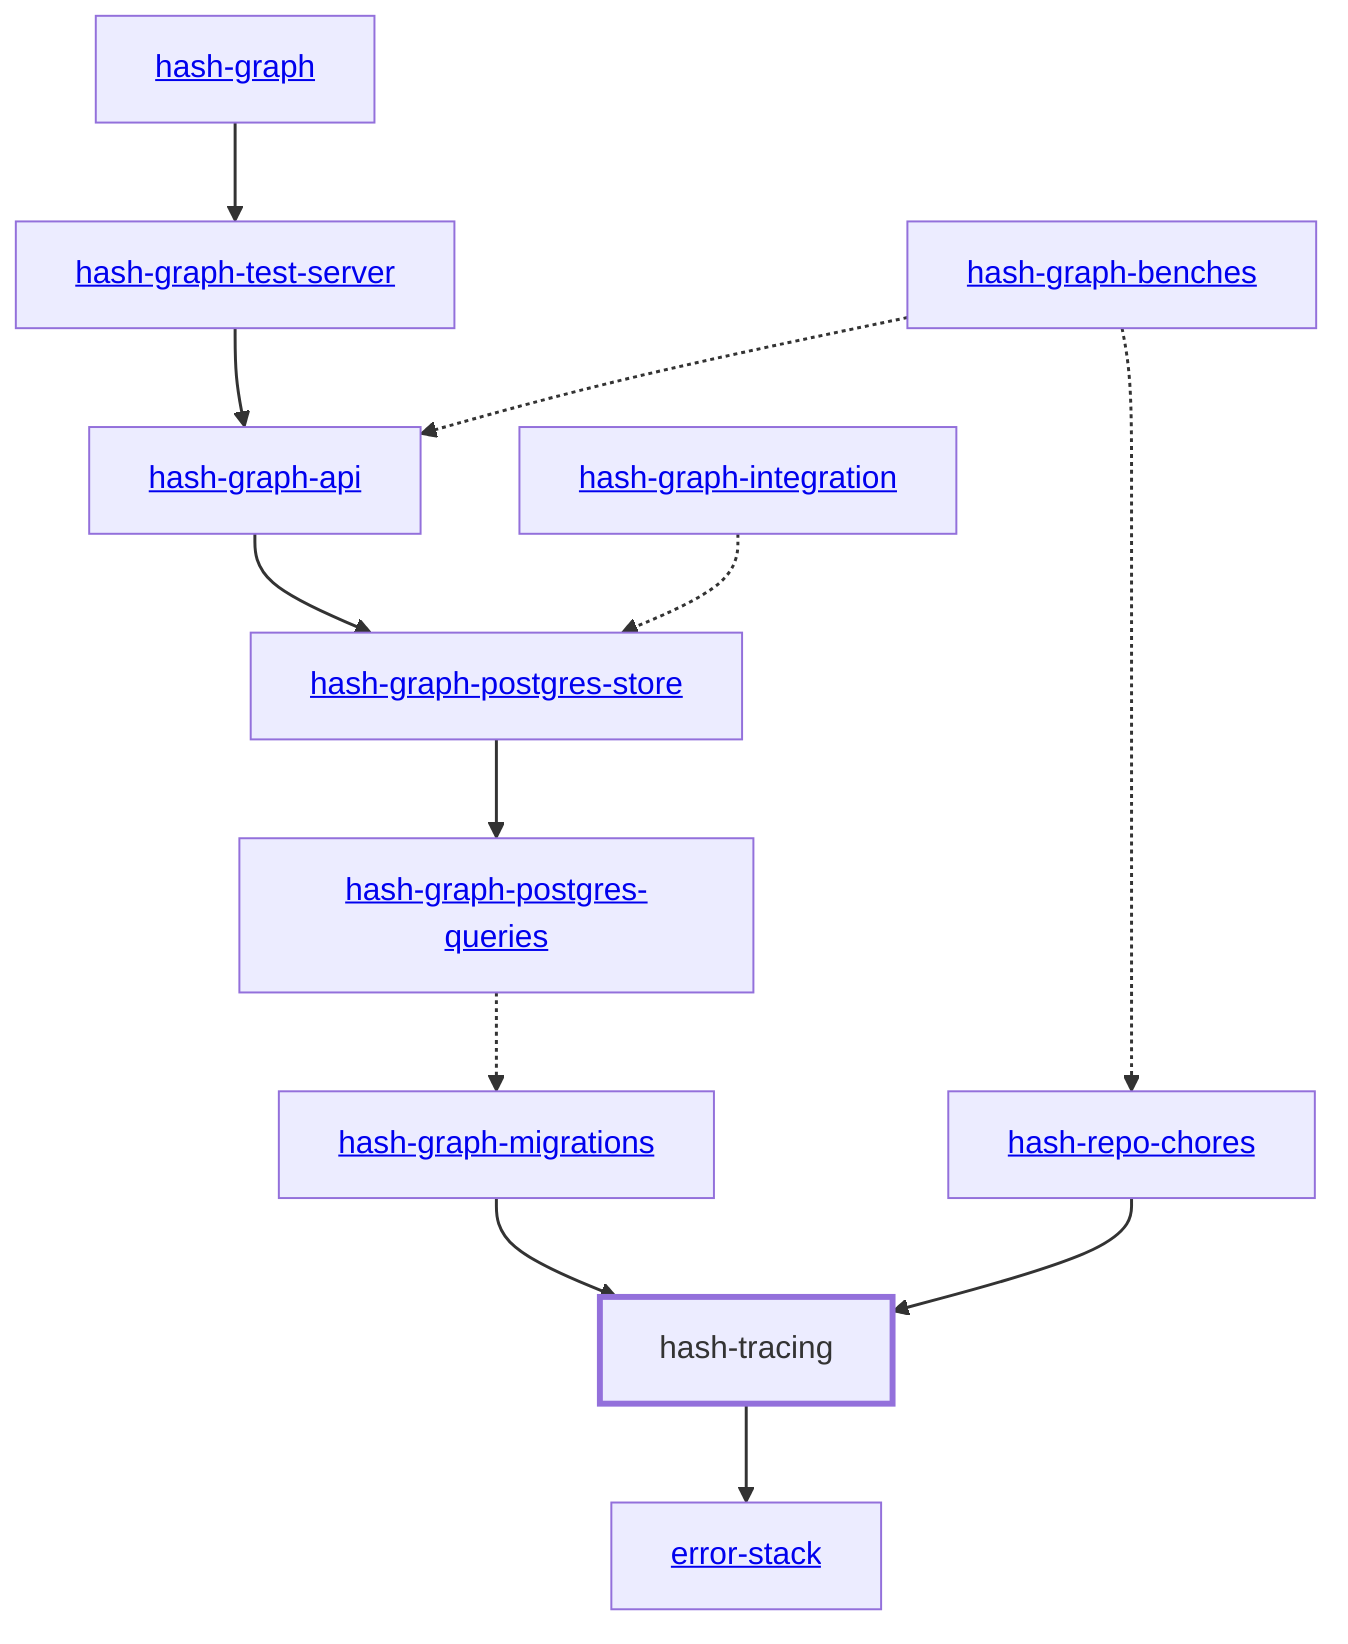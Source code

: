 graph TD
    linkStyle default stroke-width:1.5px
    classDef default stroke-width:1px
    classDef root stroke-width:3px
    classDef dev stroke-width:1px
    classDef build stroke-width:1px
    %% Legend
    %% --> : Normal dependency
    %% -.-> : Dev dependency
    %% ---> : Build dependency
    0[<a href="../hash_graph">hash-graph</a>]
    1[<a href="../hash_graph_api">hash-graph-api</a>]
    2[<a href="../hash_graph_migrations">hash-graph-migrations</a>]
    3[<a href="../hash_graph_postgres_queries">hash-graph-postgres-queries</a>]
    4[<a href="../hash_graph_postgres_store">hash-graph-postgres-store</a>]
    5[<a href="../hash_graph_test_server">hash-graph-test-server</a>]
    6[<a href="../hash_repo_chores">hash-repo-chores</a>]
    7[hash-tracing]
    class 7 root
    8[<a href="../error_stack">error-stack</a>]
    9[<a href="../hash_graph_benches">hash-graph-benches</a>]
    10[<a href="../hash_graph_integration">hash-graph-integration</a>]
    0 --> 5
    1 --> 4
    2 --> 7
    3 -.-> 2
    4 --> 3
    5 --> 1
    6 --> 7
    7 --> 8
    9 -.-> 1
    9 -.-> 6
    10 -.-> 4